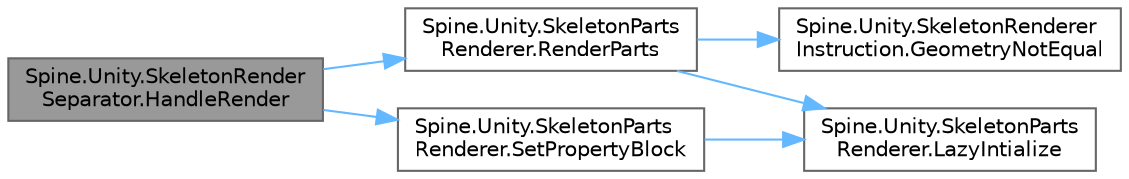 digraph "Spine.Unity.SkeletonRenderSeparator.HandleRender"
{
 // LATEX_PDF_SIZE
  bgcolor="transparent";
  edge [fontname=Helvetica,fontsize=10,labelfontname=Helvetica,labelfontsize=10];
  node [fontname=Helvetica,fontsize=10,shape=box,height=0.2,width=0.4];
  rankdir="LR";
  Node1 [id="Node000001",label="Spine.Unity.SkeletonRender\lSeparator.HandleRender",height=0.2,width=0.4,color="gray40", fillcolor="grey60", style="filled", fontcolor="black",tooltip=" "];
  Node1 -> Node2 [id="edge1_Node000001_Node000002",color="steelblue1",style="solid",tooltip=" "];
  Node2 [id="Node000002",label="Spine.Unity.SkeletonParts\lRenderer.RenderParts",height=0.2,width=0.4,color="grey40", fillcolor="white", style="filled",URL="$class_spine_1_1_unity_1_1_skeleton_parts_renderer.html#ad8d5cb2a55389ec3eab84d4a3d00e555",tooltip=" "];
  Node2 -> Node3 [id="edge2_Node000002_Node000003",color="steelblue1",style="solid",tooltip=" "];
  Node3 [id="Node000003",label="Spine.Unity.SkeletonRenderer\lInstruction.GeometryNotEqual",height=0.2,width=0.4,color="grey40", fillcolor="white", style="filled",URL="$class_spine_1_1_unity_1_1_skeleton_renderer_instruction.html#a6ea986f462eac2cac4e50e8206b69c81",tooltip=" "];
  Node2 -> Node4 [id="edge3_Node000002_Node000004",color="steelblue1",style="solid",tooltip=" "];
  Node4 [id="Node000004",label="Spine.Unity.SkeletonParts\lRenderer.LazyIntialize",height=0.2,width=0.4,color="grey40", fillcolor="white", style="filled",URL="$class_spine_1_1_unity_1_1_skeleton_parts_renderer.html#af77d7273ef025a9d798cdc7e76c10ec5",tooltip=" "];
  Node1 -> Node5 [id="edge4_Node000001_Node000005",color="steelblue1",style="solid",tooltip=" "];
  Node5 [id="Node000005",label="Spine.Unity.SkeletonParts\lRenderer.SetPropertyBlock",height=0.2,width=0.4,color="grey40", fillcolor="white", style="filled",URL="$class_spine_1_1_unity_1_1_skeleton_parts_renderer.html#acc5c0051801633e31e90a1b6940e1587",tooltip=" "];
  Node5 -> Node4 [id="edge5_Node000005_Node000004",color="steelblue1",style="solid",tooltip=" "];
}
